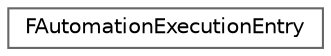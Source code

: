 digraph "Graphical Class Hierarchy"
{
 // INTERACTIVE_SVG=YES
 // LATEX_PDF_SIZE
  bgcolor="transparent";
  edge [fontname=Helvetica,fontsize=10,labelfontname=Helvetica,labelfontsize=10];
  node [fontname=Helvetica,fontsize=10,shape=box,height=0.2,width=0.4];
  rankdir="LR";
  Node0 [id="Node000000",label="FAutomationExecutionEntry",height=0.2,width=0.4,color="grey40", fillcolor="white", style="filled",URL="$de/d14/structFAutomationExecutionEntry.html",tooltip=" "];
}
